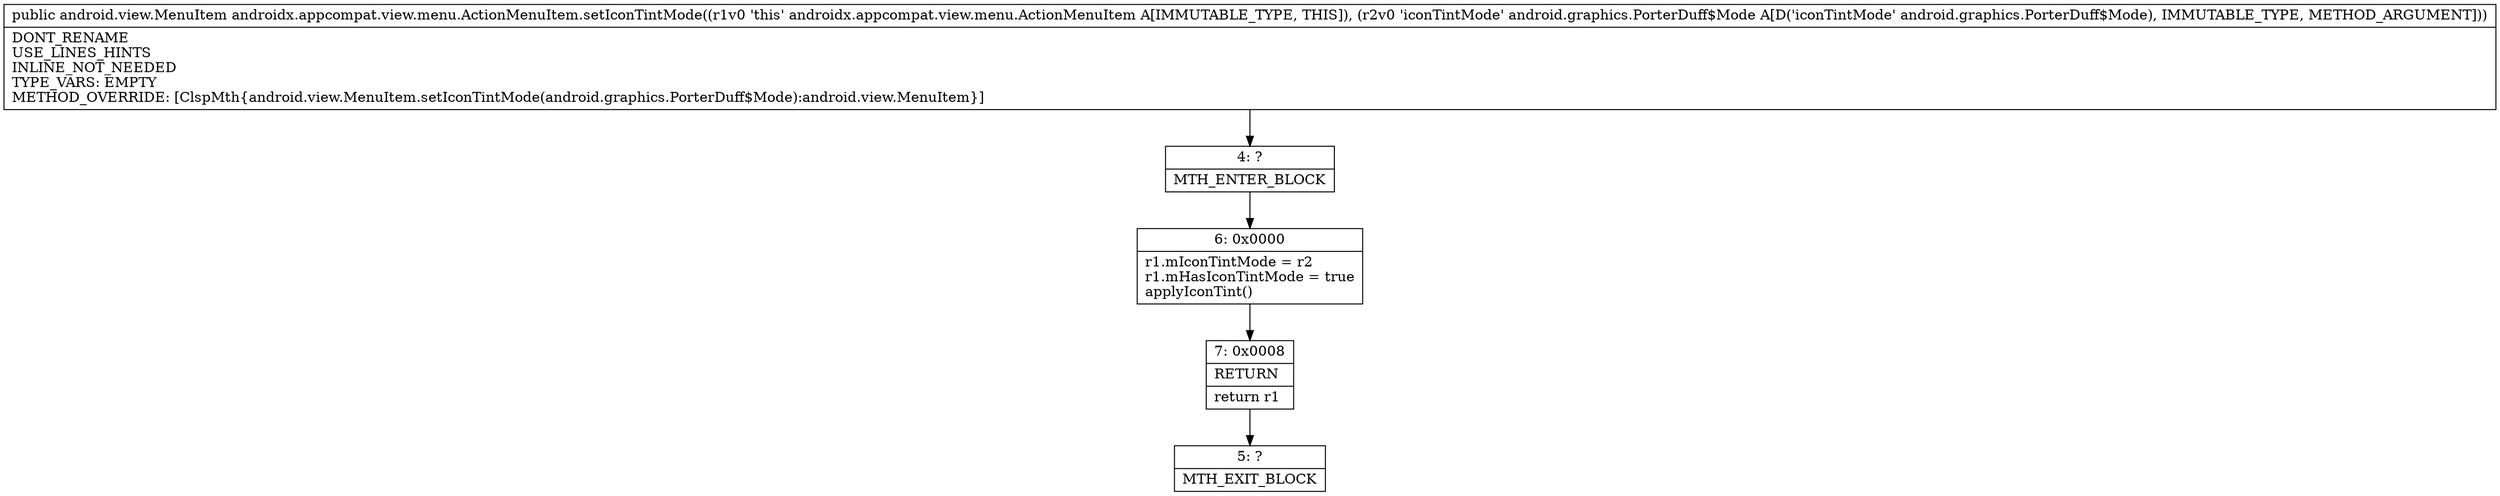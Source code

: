 digraph "CFG forandroidx.appcompat.view.menu.ActionMenuItem.setIconTintMode(Landroid\/graphics\/PorterDuff$Mode;)Landroid\/view\/MenuItem;" {
Node_4 [shape=record,label="{4\:\ ?|MTH_ENTER_BLOCK\l}"];
Node_6 [shape=record,label="{6\:\ 0x0000|r1.mIconTintMode = r2\lr1.mHasIconTintMode = true\lapplyIconTint()\l}"];
Node_7 [shape=record,label="{7\:\ 0x0008|RETURN\l|return r1\l}"];
Node_5 [shape=record,label="{5\:\ ?|MTH_EXIT_BLOCK\l}"];
MethodNode[shape=record,label="{public android.view.MenuItem androidx.appcompat.view.menu.ActionMenuItem.setIconTintMode((r1v0 'this' androidx.appcompat.view.menu.ActionMenuItem A[IMMUTABLE_TYPE, THIS]), (r2v0 'iconTintMode' android.graphics.PorterDuff$Mode A[D('iconTintMode' android.graphics.PorterDuff$Mode), IMMUTABLE_TYPE, METHOD_ARGUMENT]))  | DONT_RENAME\lUSE_LINES_HINTS\lINLINE_NOT_NEEDED\lTYPE_VARS: EMPTY\lMETHOD_OVERRIDE: [ClspMth\{android.view.MenuItem.setIconTintMode(android.graphics.PorterDuff$Mode):android.view.MenuItem\}]\l}"];
MethodNode -> Node_4;Node_4 -> Node_6;
Node_6 -> Node_7;
Node_7 -> Node_5;
}


